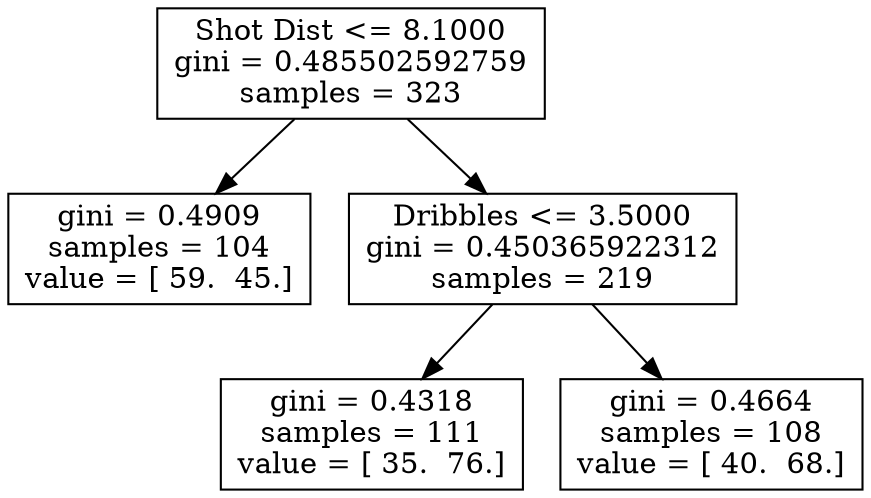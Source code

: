 digraph Tree {
0 [label="Shot Dist <= 8.1000\ngini = 0.485502592759\nsamples = 323", shape="box"] ;
1 [label="gini = 0.4909\nsamples = 104\nvalue = [ 59.  45.]", shape="box"] ;
0 -> 1 ;
2 [label="Dribbles <= 3.5000\ngini = 0.450365922312\nsamples = 219", shape="box"] ;
0 -> 2 ;
3 [label="gini = 0.4318\nsamples = 111\nvalue = [ 35.  76.]", shape="box"] ;
2 -> 3 ;
4 [label="gini = 0.4664\nsamples = 108\nvalue = [ 40.  68.]", shape="box"] ;
2 -> 4 ;
}